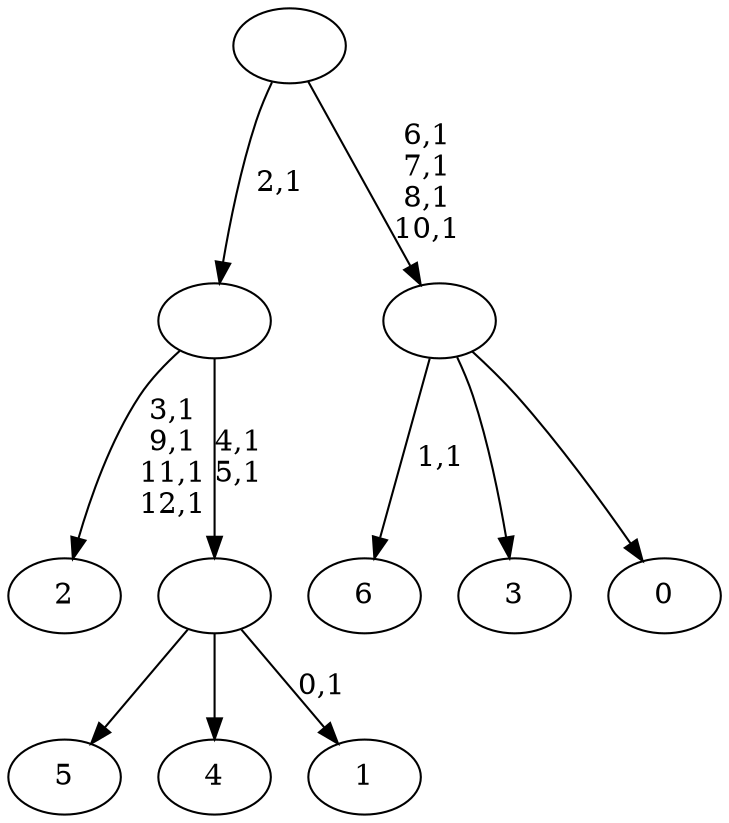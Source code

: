 digraph T {
	20 [label="6"]
	18 [label="5"]
	17 [label="4"]
	16 [label="3"]
	15 [label="2"]
	10 [label="1"]
	8 [label=""]
	6 [label=""]
	5 [label="0"]
	4 [label=""]
	0 [label=""]
	8 -> 10 [label="0,1"]
	8 -> 18 [label=""]
	8 -> 17 [label=""]
	6 -> 8 [label="4,1\n5,1"]
	6 -> 15 [label="3,1\n9,1\n11,1\n12,1"]
	4 -> 20 [label="1,1"]
	4 -> 16 [label=""]
	4 -> 5 [label=""]
	0 -> 4 [label="6,1\n7,1\n8,1\n10,1"]
	0 -> 6 [label="2,1"]
}
